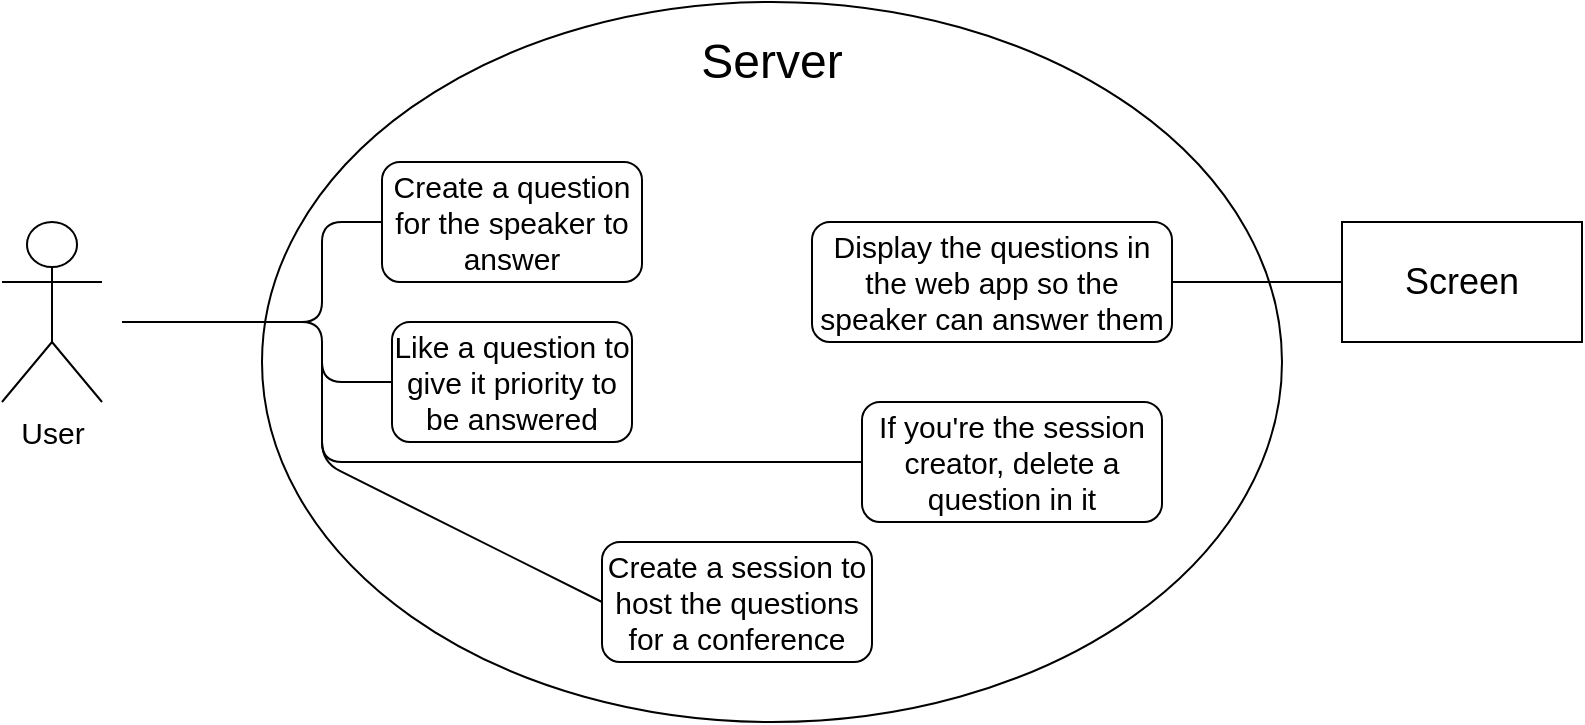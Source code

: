 <mxfile version="12.4.2" type="device" pages="1"><diagram id="Hhx7-JfgbkNa4l8HSas3" name="Page-1"><mxGraphModel dx="854" dy="419" grid="1" gridSize="10" guides="1" tooltips="1" connect="1" arrows="1" fold="1" page="1" pageScale="1" pageWidth="850" pageHeight="1100" math="0" shadow="0"><root><mxCell id="0"/><mxCell id="1" parent="0"/><mxCell id="nLN_AUBvrCyjPO8VFQ9w-1" value="" style="ellipse;whiteSpace=wrap;html=1;" parent="1" vertex="1"><mxGeometry x="170" y="50" width="510" height="360" as="geometry"/></mxCell><mxCell id="nLN_AUBvrCyjPO8VFQ9w-2" value="&lt;font style=&quot;font-size: 24px&quot;&gt;Server&lt;/font&gt;" style="text;html=1;strokeColor=none;fillColor=none;align=center;verticalAlign=middle;whiteSpace=wrap;rounded=0;" parent="1" vertex="1"><mxGeometry x="405" y="70" width="40" height="20" as="geometry"/></mxCell><mxCell id="nLN_AUBvrCyjPO8VFQ9w-3" value="&lt;font style=&quot;font-size: 15px&quot;&gt;User&lt;/font&gt;" style="shape=umlActor;verticalLabelPosition=bottom;labelBackgroundColor=#ffffff;verticalAlign=top;html=1;outlineConnect=0;" parent="1" vertex="1"><mxGeometry x="40" y="160" width="50" height="90" as="geometry"/></mxCell><mxCell id="nLN_AUBvrCyjPO8VFQ9w-4" value="" style="endArrow=none;html=1;entryX=0;entryY=0.5;entryDx=0;entryDy=0;" parent="1" target="nLN_AUBvrCyjPO8VFQ9w-5" edge="1"><mxGeometry width="50" height="50" relative="1" as="geometry"><mxPoint x="100" y="210" as="sourcePoint"/><mxPoint x="160" y="210" as="targetPoint"/><Array as="points"><mxPoint x="200" y="210"/><mxPoint x="200" y="160"/></Array></mxGeometry></mxCell><mxCell id="nLN_AUBvrCyjPO8VFQ9w-5" value="&lt;font style=&quot;font-size: 15px&quot;&gt;Create a question for the speaker to answer&lt;/font&gt;" style="rounded=1;whiteSpace=wrap;html=1;" parent="1" vertex="1"><mxGeometry x="230" y="130" width="130" height="60" as="geometry"/></mxCell><mxCell id="nLN_AUBvrCyjPO8VFQ9w-6" value="Like a question to give it priority to be answered" style="rounded=1;whiteSpace=wrap;html=1;fontSize=15;" parent="1" vertex="1"><mxGeometry x="235" y="210" width="120" height="60" as="geometry"/></mxCell><mxCell id="nLN_AUBvrCyjPO8VFQ9w-7" value="" style="endArrow=none;html=1;fontSize=15;exitX=0;exitY=0.5;exitDx=0;exitDy=0;" parent="1" source="nLN_AUBvrCyjPO8VFQ9w-6" edge="1"><mxGeometry width="50" height="50" relative="1" as="geometry"><mxPoint x="160" y="270" as="sourcePoint"/><mxPoint x="100" y="210" as="targetPoint"/><Array as="points"><mxPoint x="200" y="240"/><mxPoint x="200" y="210"/></Array></mxGeometry></mxCell><mxCell id="nLN_AUBvrCyjPO8VFQ9w-8" value="Create a session to host the questions for a conference" style="rounded=1;whiteSpace=wrap;html=1;fontSize=15;" parent="1" vertex="1"><mxGeometry x="340" y="320" width="135" height="60" as="geometry"/></mxCell><mxCell id="nLN_AUBvrCyjPO8VFQ9w-9" value="" style="endArrow=none;html=1;fontSize=15;exitX=0;exitY=0.5;exitDx=0;exitDy=0;" parent="1" source="nLN_AUBvrCyjPO8VFQ9w-8" edge="1"><mxGeometry width="50" height="50" relative="1" as="geometry"><mxPoint x="170" y="270" as="sourcePoint"/><mxPoint x="200" y="230" as="targetPoint"/><Array as="points"><mxPoint x="200" y="280"/></Array></mxGeometry></mxCell><mxCell id="nLN_AUBvrCyjPO8VFQ9w-10" value="Screen" style="rounded=0;whiteSpace=wrap;html=1;fontSize=18;" parent="1" vertex="1"><mxGeometry x="710" y="160" width="120" height="60" as="geometry"/></mxCell><mxCell id="nLN_AUBvrCyjPO8VFQ9w-11" value="Display the questions in the web app so the speaker can answer them" style="rounded=1;whiteSpace=wrap;html=1;fontSize=15;" parent="1" vertex="1"><mxGeometry x="445" y="160" width="180" height="60" as="geometry"/></mxCell><mxCell id="nLN_AUBvrCyjPO8VFQ9w-12" value="" style="endArrow=none;html=1;fontSize=15;entryX=0;entryY=0.5;entryDx=0;entryDy=0;exitX=1;exitY=0.5;exitDx=0;exitDy=0;" parent="1" source="nLN_AUBvrCyjPO8VFQ9w-11" target="nLN_AUBvrCyjPO8VFQ9w-10" edge="1"><mxGeometry width="50" height="50" relative="1" as="geometry"><mxPoint x="660" y="190" as="sourcePoint"/><mxPoint x="710" y="140" as="targetPoint"/></mxGeometry></mxCell><mxCell id="nLN_AUBvrCyjPO8VFQ9w-13" value="If you're the session creator, delete a question in it" style="rounded=1;whiteSpace=wrap;html=1;fontSize=15;" parent="1" vertex="1"><mxGeometry x="470" y="250" width="150" height="60" as="geometry"/></mxCell><mxCell id="nLN_AUBvrCyjPO8VFQ9w-14" value="" style="endArrow=none;html=1;fontSize=15;entryX=0;entryY=0.5;entryDx=0;entryDy=0;" parent="1" target="nLN_AUBvrCyjPO8VFQ9w-13" edge="1"><mxGeometry width="50" height="50" relative="1" as="geometry"><mxPoint x="200" y="260" as="sourcePoint"/><mxPoint x="290" y="280" as="targetPoint"/><Array as="points"><mxPoint x="200" y="280"/></Array></mxGeometry></mxCell></root></mxGraphModel></diagram></mxfile>